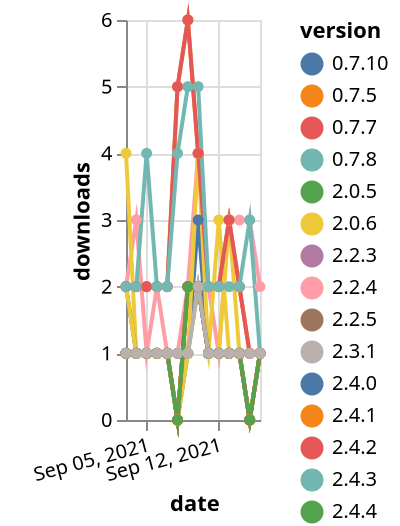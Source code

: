 {"$schema": "https://vega.github.io/schema/vega-lite/v5.json", "description": "A simple bar chart with embedded data.", "data": {"values": [{"date": "2021-09-03", "total": 810, "delta": 2, "version": "2.4.7"}, {"date": "2021-09-04", "total": 813, "delta": 3, "version": "2.4.7"}, {"date": "2021-09-05", "total": 814, "delta": 1, "version": "2.4.7"}, {"date": "2021-09-06", "total": 816, "delta": 2, "version": "2.4.7"}, {"date": "2021-09-07", "total": 817, "delta": 1, "version": "2.4.7"}, {"date": "2021-09-08", "total": 818, "delta": 1, "version": "2.4.7"}, {"date": "2021-09-09", "total": 820, "delta": 2, "version": "2.4.7"}, {"date": "2021-09-10", "total": 824, "delta": 4, "version": "2.4.7"}, {"date": "2021-09-11", "total": 826, "delta": 2, "version": "2.4.7"}, {"date": "2021-09-12", "total": 827, "delta": 1, "version": "2.4.7"}, {"date": "2021-09-13", "total": 830, "delta": 3, "version": "2.4.7"}, {"date": "2021-09-14", "total": 833, "delta": 3, "version": "2.4.7"}, {"date": "2021-09-15", "total": 836, "delta": 3, "version": "2.4.7"}, {"date": "2021-09-16", "total": 838, "delta": 2, "version": "2.4.7"}, {"date": "2021-09-03", "total": 228, "delta": 1, "version": "2.4.3"}, {"date": "2021-09-04", "total": 229, "delta": 1, "version": "2.4.3"}, {"date": "2021-09-05", "total": 230, "delta": 1, "version": "2.4.3"}, {"date": "2021-09-06", "total": 231, "delta": 1, "version": "2.4.3"}, {"date": "2021-09-07", "total": 232, "delta": 1, "version": "2.4.3"}, {"date": "2021-09-08", "total": 232, "delta": 0, "version": "2.4.3"}, {"date": "2021-09-09", "total": 234, "delta": 2, "version": "2.4.3"}, {"date": "2021-09-10", "total": 236, "delta": 2, "version": "2.4.3"}, {"date": "2021-09-11", "total": 237, "delta": 1, "version": "2.4.3"}, {"date": "2021-09-12", "total": 238, "delta": 1, "version": "2.4.3"}, {"date": "2021-09-13", "total": 239, "delta": 1, "version": "2.4.3"}, {"date": "2021-09-14", "total": 240, "delta": 1, "version": "2.4.3"}, {"date": "2021-09-15", "total": 240, "delta": 0, "version": "2.4.3"}, {"date": "2021-09-16", "total": 241, "delta": 1, "version": "2.4.3"}, {"date": "2021-09-03", "total": 1135, "delta": 4, "version": "2.4.5"}, {"date": "2021-09-04", "total": 1136, "delta": 1, "version": "2.4.5"}, {"date": "2021-09-05", "total": 1137, "delta": 1, "version": "2.4.5"}, {"date": "2021-09-06", "total": 1138, "delta": 1, "version": "2.4.5"}, {"date": "2021-09-07", "total": 1139, "delta": 1, "version": "2.4.5"}, {"date": "2021-09-08", "total": 1139, "delta": 0, "version": "2.4.5"}, {"date": "2021-09-09", "total": 1141, "delta": 2, "version": "2.4.5"}, {"date": "2021-09-10", "total": 1143, "delta": 2, "version": "2.4.5"}, {"date": "2021-09-11", "total": 1144, "delta": 1, "version": "2.4.5"}, {"date": "2021-09-12", "total": 1147, "delta": 3, "version": "2.4.5"}, {"date": "2021-09-13", "total": 1148, "delta": 1, "version": "2.4.5"}, {"date": "2021-09-14", "total": 1149, "delta": 1, "version": "2.4.5"}, {"date": "2021-09-15", "total": 1149, "delta": 0, "version": "2.4.5"}, {"date": "2021-09-16", "total": 1150, "delta": 1, "version": "2.4.5"}, {"date": "2021-09-03", "total": 223, "delta": 2, "version": "2.4.0"}, {"date": "2021-09-04", "total": 224, "delta": 1, "version": "2.4.0"}, {"date": "2021-09-05", "total": 225, "delta": 1, "version": "2.4.0"}, {"date": "2021-09-06", "total": 226, "delta": 1, "version": "2.4.0"}, {"date": "2021-09-07", "total": 227, "delta": 1, "version": "2.4.0"}, {"date": "2021-09-08", "total": 227, "delta": 0, "version": "2.4.0"}, {"date": "2021-09-09", "total": 229, "delta": 2, "version": "2.4.0"}, {"date": "2021-09-10", "total": 231, "delta": 2, "version": "2.4.0"}, {"date": "2021-09-11", "total": 232, "delta": 1, "version": "2.4.0"}, {"date": "2021-09-12", "total": 233, "delta": 1, "version": "2.4.0"}, {"date": "2021-09-13", "total": 234, "delta": 1, "version": "2.4.0"}, {"date": "2021-09-14", "total": 235, "delta": 1, "version": "2.4.0"}, {"date": "2021-09-15", "total": 235, "delta": 0, "version": "2.4.0"}, {"date": "2021-09-16", "total": 236, "delta": 1, "version": "2.4.0"}, {"date": "2021-09-03", "total": 4115, "delta": 2, "version": "0.7.5"}, {"date": "2021-09-04", "total": 4117, "delta": 2, "version": "0.7.5"}, {"date": "2021-09-05", "total": 4119, "delta": 2, "version": "0.7.5"}, {"date": "2021-09-06", "total": 4121, "delta": 2, "version": "0.7.5"}, {"date": "2021-09-07", "total": 4123, "delta": 2, "version": "0.7.5"}, {"date": "2021-09-08", "total": 4128, "delta": 5, "version": "0.7.5"}, {"date": "2021-09-09", "total": 4134, "delta": 6, "version": "0.7.5"}, {"date": "2021-09-10", "total": 4138, "delta": 4, "version": "0.7.5"}, {"date": "2021-09-11", "total": 4140, "delta": 2, "version": "0.7.5"}, {"date": "2021-09-12", "total": 4142, "delta": 2, "version": "0.7.5"}, {"date": "2021-09-13", "total": 4145, "delta": 3, "version": "0.7.5"}, {"date": "2021-09-14", "total": 4147, "delta": 2, "version": "0.7.5"}, {"date": "2021-09-15", "total": 4148, "delta": 1, "version": "0.7.5"}, {"date": "2021-09-16", "total": 4149, "delta": 1, "version": "0.7.5"}, {"date": "2021-09-03", "total": 398, "delta": 1, "version": "2.4.6"}, {"date": "2021-09-04", "total": 399, "delta": 1, "version": "2.4.6"}, {"date": "2021-09-05", "total": 400, "delta": 1, "version": "2.4.6"}, {"date": "2021-09-06", "total": 401, "delta": 1, "version": "2.4.6"}, {"date": "2021-09-07", "total": 402, "delta": 1, "version": "2.4.6"}, {"date": "2021-09-08", "total": 402, "delta": 0, "version": "2.4.6"}, {"date": "2021-09-09", "total": 404, "delta": 2, "version": "2.4.6"}, {"date": "2021-09-10", "total": 406, "delta": 2, "version": "2.4.6"}, {"date": "2021-09-11", "total": 407, "delta": 1, "version": "2.4.6"}, {"date": "2021-09-12", "total": 408, "delta": 1, "version": "2.4.6"}, {"date": "2021-09-13", "total": 409, "delta": 1, "version": "2.4.6"}, {"date": "2021-09-14", "total": 410, "delta": 1, "version": "2.4.6"}, {"date": "2021-09-15", "total": 410, "delta": 0, "version": "2.4.6"}, {"date": "2021-09-16", "total": 411, "delta": 1, "version": "2.4.6"}, {"date": "2021-09-03", "total": 366, "delta": 1, "version": "2.2.3"}, {"date": "2021-09-04", "total": 367, "delta": 1, "version": "2.2.3"}, {"date": "2021-09-05", "total": 368, "delta": 1, "version": "2.2.3"}, {"date": "2021-09-06", "total": 369, "delta": 1, "version": "2.2.3"}, {"date": "2021-09-07", "total": 370, "delta": 1, "version": "2.2.3"}, {"date": "2021-09-08", "total": 370, "delta": 0, "version": "2.2.3"}, {"date": "2021-09-09", "total": 372, "delta": 2, "version": "2.2.3"}, {"date": "2021-09-10", "total": 374, "delta": 2, "version": "2.2.3"}, {"date": "2021-09-11", "total": 375, "delta": 1, "version": "2.2.3"}, {"date": "2021-09-12", "total": 376, "delta": 1, "version": "2.2.3"}, {"date": "2021-09-13", "total": 377, "delta": 1, "version": "2.2.3"}, {"date": "2021-09-14", "total": 378, "delta": 1, "version": "2.2.3"}, {"date": "2021-09-15", "total": 378, "delta": 0, "version": "2.2.3"}, {"date": "2021-09-16", "total": 379, "delta": 1, "version": "2.2.3"}, {"date": "2021-09-03", "total": 235, "delta": 1, "version": "2.2.5"}, {"date": "2021-09-04", "total": 236, "delta": 1, "version": "2.2.5"}, {"date": "2021-09-05", "total": 237, "delta": 1, "version": "2.2.5"}, {"date": "2021-09-06", "total": 238, "delta": 1, "version": "2.2.5"}, {"date": "2021-09-07", "total": 239, "delta": 1, "version": "2.2.5"}, {"date": "2021-09-08", "total": 239, "delta": 0, "version": "2.2.5"}, {"date": "2021-09-09", "total": 241, "delta": 2, "version": "2.2.5"}, {"date": "2021-09-10", "total": 243, "delta": 2, "version": "2.2.5"}, {"date": "2021-09-11", "total": 244, "delta": 1, "version": "2.2.5"}, {"date": "2021-09-12", "total": 245, "delta": 1, "version": "2.2.5"}, {"date": "2021-09-13", "total": 246, "delta": 1, "version": "2.2.5"}, {"date": "2021-09-14", "total": 247, "delta": 1, "version": "2.2.5"}, {"date": "2021-09-15", "total": 247, "delta": 0, "version": "2.2.5"}, {"date": "2021-09-16", "total": 248, "delta": 1, "version": "2.2.5"}, {"date": "2021-09-03", "total": 230, "delta": 1, "version": "2.2.4"}, {"date": "2021-09-04", "total": 231, "delta": 1, "version": "2.2.4"}, {"date": "2021-09-05", "total": 232, "delta": 1, "version": "2.2.4"}, {"date": "2021-09-06", "total": 233, "delta": 1, "version": "2.2.4"}, {"date": "2021-09-07", "total": 234, "delta": 1, "version": "2.2.4"}, {"date": "2021-09-08", "total": 234, "delta": 0, "version": "2.2.4"}, {"date": "2021-09-09", "total": 236, "delta": 2, "version": "2.2.4"}, {"date": "2021-09-10", "total": 238, "delta": 2, "version": "2.2.4"}, {"date": "2021-09-11", "total": 239, "delta": 1, "version": "2.2.4"}, {"date": "2021-09-12", "total": 240, "delta": 1, "version": "2.2.4"}, {"date": "2021-09-13", "total": 241, "delta": 1, "version": "2.2.4"}, {"date": "2021-09-14", "total": 242, "delta": 1, "version": "2.2.4"}, {"date": "2021-09-15", "total": 242, "delta": 0, "version": "2.2.4"}, {"date": "2021-09-16", "total": 243, "delta": 1, "version": "2.2.4"}, {"date": "2021-09-03", "total": 320, "delta": 1, "version": "2.0.5"}, {"date": "2021-09-04", "total": 321, "delta": 1, "version": "2.0.5"}, {"date": "2021-09-05", "total": 322, "delta": 1, "version": "2.0.5"}, {"date": "2021-09-06", "total": 323, "delta": 1, "version": "2.0.5"}, {"date": "2021-09-07", "total": 324, "delta": 1, "version": "2.0.5"}, {"date": "2021-09-08", "total": 324, "delta": 0, "version": "2.0.5"}, {"date": "2021-09-09", "total": 325, "delta": 1, "version": "2.0.5"}, {"date": "2021-09-10", "total": 327, "delta": 2, "version": "2.0.5"}, {"date": "2021-09-11", "total": 328, "delta": 1, "version": "2.0.5"}, {"date": "2021-09-12", "total": 329, "delta": 1, "version": "2.0.5"}, {"date": "2021-09-13", "total": 330, "delta": 1, "version": "2.0.5"}, {"date": "2021-09-14", "total": 331, "delta": 1, "version": "2.0.5"}, {"date": "2021-09-15", "total": 331, "delta": 0, "version": "2.0.5"}, {"date": "2021-09-16", "total": 332, "delta": 1, "version": "2.0.5"}, {"date": "2021-09-03", "total": 637, "delta": 1, "version": "0.7.10"}, {"date": "2021-09-04", "total": 638, "delta": 1, "version": "0.7.10"}, {"date": "2021-09-05", "total": 639, "delta": 1, "version": "0.7.10"}, {"date": "2021-09-06", "total": 640, "delta": 1, "version": "0.7.10"}, {"date": "2021-09-07", "total": 641, "delta": 1, "version": "0.7.10"}, {"date": "2021-09-08", "total": 642, "delta": 1, "version": "0.7.10"}, {"date": "2021-09-09", "total": 643, "delta": 1, "version": "0.7.10"}, {"date": "2021-09-10", "total": 646, "delta": 3, "version": "0.7.10"}, {"date": "2021-09-11", "total": 647, "delta": 1, "version": "0.7.10"}, {"date": "2021-09-12", "total": 648, "delta": 1, "version": "0.7.10"}, {"date": "2021-09-13", "total": 649, "delta": 1, "version": "0.7.10"}, {"date": "2021-09-14", "total": 650, "delta": 1, "version": "0.7.10"}, {"date": "2021-09-15", "total": 651, "delta": 1, "version": "0.7.10"}, {"date": "2021-09-16", "total": 652, "delta": 1, "version": "0.7.10"}, {"date": "2021-09-03", "total": 947, "delta": 2, "version": "2.0.6"}, {"date": "2021-09-04", "total": 948, "delta": 1, "version": "2.0.6"}, {"date": "2021-09-05", "total": 949, "delta": 1, "version": "2.0.6"}, {"date": "2021-09-06", "total": 950, "delta": 1, "version": "2.0.6"}, {"date": "2021-09-07", "total": 951, "delta": 1, "version": "2.0.6"}, {"date": "2021-09-08", "total": 951, "delta": 0, "version": "2.0.6"}, {"date": "2021-09-09", "total": 952, "delta": 1, "version": "2.0.6"}, {"date": "2021-09-10", "total": 956, "delta": 4, "version": "2.0.6"}, {"date": "2021-09-11", "total": 957, "delta": 1, "version": "2.0.6"}, {"date": "2021-09-12", "total": 958, "delta": 1, "version": "2.0.6"}, {"date": "2021-09-13", "total": 961, "delta": 3, "version": "2.0.6"}, {"date": "2021-09-14", "total": 962, "delta": 1, "version": "2.0.6"}, {"date": "2021-09-15", "total": 962, "delta": 0, "version": "2.0.6"}, {"date": "2021-09-16", "total": 963, "delta": 1, "version": "2.0.6"}, {"date": "2021-09-03", "total": 226, "delta": 1, "version": "2.4.1"}, {"date": "2021-09-04", "total": 227, "delta": 1, "version": "2.4.1"}, {"date": "2021-09-05", "total": 228, "delta": 1, "version": "2.4.1"}, {"date": "2021-09-06", "total": 229, "delta": 1, "version": "2.4.1"}, {"date": "2021-09-07", "total": 230, "delta": 1, "version": "2.4.1"}, {"date": "2021-09-08", "total": 230, "delta": 0, "version": "2.4.1"}, {"date": "2021-09-09", "total": 232, "delta": 2, "version": "2.4.1"}, {"date": "2021-09-10", "total": 234, "delta": 2, "version": "2.4.1"}, {"date": "2021-09-11", "total": 235, "delta": 1, "version": "2.4.1"}, {"date": "2021-09-12", "total": 236, "delta": 1, "version": "2.4.1"}, {"date": "2021-09-13", "total": 237, "delta": 1, "version": "2.4.1"}, {"date": "2021-09-14", "total": 238, "delta": 1, "version": "2.4.1"}, {"date": "2021-09-15", "total": 238, "delta": 0, "version": "2.4.1"}, {"date": "2021-09-16", "total": 239, "delta": 1, "version": "2.4.1"}, {"date": "2021-09-03", "total": 423, "delta": 1, "version": "2.4.2"}, {"date": "2021-09-04", "total": 424, "delta": 1, "version": "2.4.2"}, {"date": "2021-09-05", "total": 425, "delta": 1, "version": "2.4.2"}, {"date": "2021-09-06", "total": 426, "delta": 1, "version": "2.4.2"}, {"date": "2021-09-07", "total": 427, "delta": 1, "version": "2.4.2"}, {"date": "2021-09-08", "total": 427, "delta": 0, "version": "2.4.2"}, {"date": "2021-09-09", "total": 429, "delta": 2, "version": "2.4.2"}, {"date": "2021-09-10", "total": 431, "delta": 2, "version": "2.4.2"}, {"date": "2021-09-11", "total": 432, "delta": 1, "version": "2.4.2"}, {"date": "2021-09-12", "total": 433, "delta": 1, "version": "2.4.2"}, {"date": "2021-09-13", "total": 434, "delta": 1, "version": "2.4.2"}, {"date": "2021-09-14", "total": 435, "delta": 1, "version": "2.4.2"}, {"date": "2021-09-15", "total": 435, "delta": 0, "version": "2.4.2"}, {"date": "2021-09-16", "total": 436, "delta": 1, "version": "2.4.2"}, {"date": "2021-09-03", "total": 241, "delta": 1, "version": "2.4.4"}, {"date": "2021-09-04", "total": 242, "delta": 1, "version": "2.4.4"}, {"date": "2021-09-05", "total": 243, "delta": 1, "version": "2.4.4"}, {"date": "2021-09-06", "total": 244, "delta": 1, "version": "2.4.4"}, {"date": "2021-09-07", "total": 245, "delta": 1, "version": "2.4.4"}, {"date": "2021-09-08", "total": 245, "delta": 0, "version": "2.4.4"}, {"date": "2021-09-09", "total": 247, "delta": 2, "version": "2.4.4"}, {"date": "2021-09-10", "total": 249, "delta": 2, "version": "2.4.4"}, {"date": "2021-09-11", "total": 250, "delta": 1, "version": "2.4.4"}, {"date": "2021-09-12", "total": 251, "delta": 1, "version": "2.4.4"}, {"date": "2021-09-13", "total": 252, "delta": 1, "version": "2.4.4"}, {"date": "2021-09-14", "total": 253, "delta": 1, "version": "2.4.4"}, {"date": "2021-09-15", "total": 253, "delta": 0, "version": "2.4.4"}, {"date": "2021-09-16", "total": 254, "delta": 1, "version": "2.4.4"}, {"date": "2021-09-03", "total": 4328, "delta": 2, "version": "0.7.7"}, {"date": "2021-09-04", "total": 4330, "delta": 2, "version": "0.7.7"}, {"date": "2021-09-05", "total": 4332, "delta": 2, "version": "0.7.7"}, {"date": "2021-09-06", "total": 4334, "delta": 2, "version": "0.7.7"}, {"date": "2021-09-07", "total": 4336, "delta": 2, "version": "0.7.7"}, {"date": "2021-09-08", "total": 4341, "delta": 5, "version": "0.7.7"}, {"date": "2021-09-09", "total": 4347, "delta": 6, "version": "0.7.7"}, {"date": "2021-09-10", "total": 4351, "delta": 4, "version": "0.7.7"}, {"date": "2021-09-11", "total": 4353, "delta": 2, "version": "0.7.7"}, {"date": "2021-09-12", "total": 4355, "delta": 2, "version": "0.7.7"}, {"date": "2021-09-13", "total": 4358, "delta": 3, "version": "0.7.7"}, {"date": "2021-09-14", "total": 4360, "delta": 2, "version": "0.7.7"}, {"date": "2021-09-15", "total": 4361, "delta": 1, "version": "0.7.7"}, {"date": "2021-09-16", "total": 4362, "delta": 1, "version": "0.7.7"}, {"date": "2021-09-03", "total": 4926, "delta": 2, "version": "0.7.8"}, {"date": "2021-09-04", "total": 4928, "delta": 2, "version": "0.7.8"}, {"date": "2021-09-05", "total": 4932, "delta": 4, "version": "0.7.8"}, {"date": "2021-09-06", "total": 4934, "delta": 2, "version": "0.7.8"}, {"date": "2021-09-07", "total": 4936, "delta": 2, "version": "0.7.8"}, {"date": "2021-09-08", "total": 4940, "delta": 4, "version": "0.7.8"}, {"date": "2021-09-09", "total": 4945, "delta": 5, "version": "0.7.8"}, {"date": "2021-09-10", "total": 4950, "delta": 5, "version": "0.7.8"}, {"date": "2021-09-11", "total": 4952, "delta": 2, "version": "0.7.8"}, {"date": "2021-09-12", "total": 4954, "delta": 2, "version": "0.7.8"}, {"date": "2021-09-13", "total": 4956, "delta": 2, "version": "0.7.8"}, {"date": "2021-09-14", "total": 4958, "delta": 2, "version": "0.7.8"}, {"date": "2021-09-15", "total": 4961, "delta": 3, "version": "0.7.8"}, {"date": "2021-09-16", "total": 4962, "delta": 1, "version": "0.7.8"}, {"date": "2021-09-03", "total": 216, "delta": 1, "version": "2.3.1"}, {"date": "2021-09-04", "total": 217, "delta": 1, "version": "2.3.1"}, {"date": "2021-09-05", "total": 218, "delta": 1, "version": "2.3.1"}, {"date": "2021-09-06", "total": 219, "delta": 1, "version": "2.3.1"}, {"date": "2021-09-07", "total": 220, "delta": 1, "version": "2.3.1"}, {"date": "2021-09-08", "total": 221, "delta": 1, "version": "2.3.1"}, {"date": "2021-09-09", "total": 222, "delta": 1, "version": "2.3.1"}, {"date": "2021-09-10", "total": 224, "delta": 2, "version": "2.3.1"}, {"date": "2021-09-11", "total": 225, "delta": 1, "version": "2.3.1"}, {"date": "2021-09-12", "total": 226, "delta": 1, "version": "2.3.1"}, {"date": "2021-09-13", "total": 227, "delta": 1, "version": "2.3.1"}, {"date": "2021-09-14", "total": 228, "delta": 1, "version": "2.3.1"}, {"date": "2021-09-15", "total": 229, "delta": 1, "version": "2.3.1"}, {"date": "2021-09-16", "total": 230, "delta": 1, "version": "2.3.1"}]}, "width": "container", "mark": {"type": "line", "point": {"filled": true}}, "encoding": {"x": {"field": "date", "type": "temporal", "timeUnit": "yearmonthdate", "title": "date", "axis": {"labelAngle": -15}}, "y": {"field": "delta", "type": "quantitative", "title": "downloads"}, "color": {"field": "version", "type": "nominal"}, "tooltip": {"field": "delta"}}}